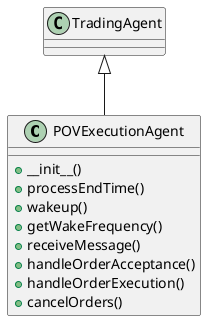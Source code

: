 @startuml
class POVExecutionAgent {
  + __init__()
  + processEndTime()
  + wakeup()
  + getWakeFrequency()
  + receiveMessage()
  + handleOrderAcceptance()
  + handleOrderExecution()
  + cancelOrders()
}
TradingAgent <|-- POVExecutionAgent
@enduml